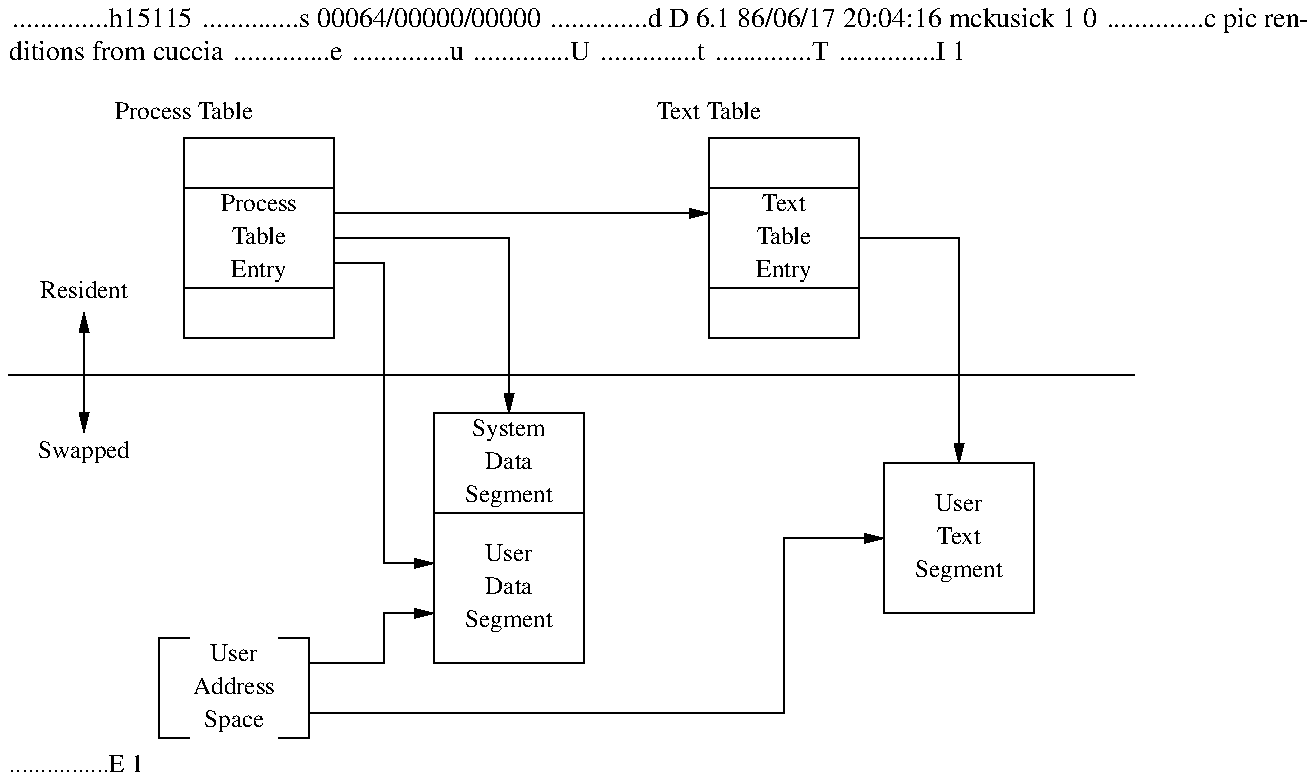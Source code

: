 h15115
s 00064/00000/00000
d D 6.1 86/06/17 20:04:16 mckusick 1 0
c pic renditions from cuccia
e
u
U
t
T
I 1
.\" Copyright (c) 1986 Regents of the University of California.
.\" All rights reserved.  The Berkeley software License Agreement
.\" specifies the terms and conditions for redistribution.
.\"
.\"	%W% (Berkeley) %G%
.\"
.PS
.ps 9
[
    PT: [
	T: box invis ht .2i "Process Table"; move down .125i
	A: box ht .25i; down
	PTE: box "Process" "Table" "Entry"; down
	C: box ht .25i
    ]
    move right 1.5i
    TT: [
	T: box invis ht .2i "Text Table"; move down .125i
	A: box ht .25i; down
	TTE: box "Text" "Table" "Entry"; down
	C: box ht .25i
    ]
    move down 1i from TT.C.s
    move right 0.5i
    UTS: [
	box ht 0.75i wid 0.75i "User" "Text" "Segment"
    ]
    move left 1.5i from UTS.w
    DS: [
    	SDS: box "System" "Data" "Segment" ; move down .5i from SDS.n ;
    	UDS: box ht 0.75i "User" "Data" "Segment"
    ]
    move left 1i from DS.UDS.w
    move down 0.25i
    UAS: [
	box invis "User" "Address" "Space"
    ]
    line from UAS.ne to UAS.se
    line from UAS.nw to UAS.sw
    line right 0.15i from UAS.nw
    line right 0.15i from UAS.sw
    line left 0.15i from UAS.ne
    line left 0.15i from UAS.se
    arrow from 1/4 of the way between PT.PTE.ne and PT.PTE.se right 1.875i
    arrow from TT.TTE.e right .5i then down to UTS.n
    arrow from PT.PTE.e right .875i then down to DS.SDS.n
    arrow from 3/4 of the way between PT.PTE.ne and PT.PTE.se right .25i then down 1.5i then right .25i
    arrow from 1/4 of the way between UAS.ne and UAS.se right .375i then up .25i then right .25i
    arrow from 3/4 of the way between UAS.ne and UAS.se right 2.375i then up .875i then right .5i
    move up 1.3175i from UAS.nw
    move left .75i
    line right 5.625i
    move left 5.25i
    move up .3125i
    RS: [
    	box invis ht 0.2i "Resident"
    ]
    move down .8i
    SW: [
    	box invis ht 0.2i "Swapped"
    ]
    arrow <-> from RS.s to SW.n
]
.PE
E 1
